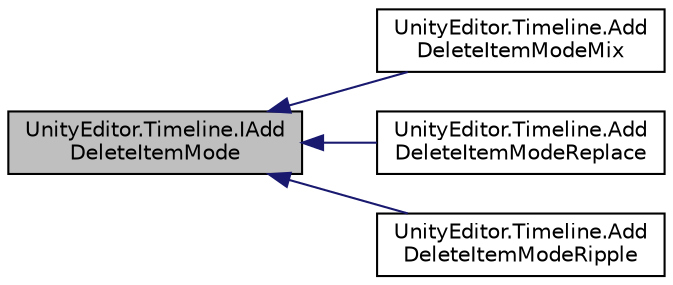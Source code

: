 digraph "UnityEditor.Timeline.IAddDeleteItemMode"
{
 // LATEX_PDF_SIZE
  edge [fontname="Helvetica",fontsize="10",labelfontname="Helvetica",labelfontsize="10"];
  node [fontname="Helvetica",fontsize="10",shape=record];
  rankdir="LR";
  Node1 [label="UnityEditor.Timeline.IAdd\lDeleteItemMode",height=0.2,width=0.4,color="black", fillcolor="grey75", style="filled", fontcolor="black",tooltip=" "];
  Node1 -> Node2 [dir="back",color="midnightblue",fontsize="10",style="solid",fontname="Helvetica"];
  Node2 [label="UnityEditor.Timeline.Add\lDeleteItemModeMix",height=0.2,width=0.4,color="black", fillcolor="white", style="filled",URL="$class_unity_editor_1_1_timeline_1_1_add_delete_item_mode_mix.html",tooltip=" "];
  Node1 -> Node3 [dir="back",color="midnightblue",fontsize="10",style="solid",fontname="Helvetica"];
  Node3 [label="UnityEditor.Timeline.Add\lDeleteItemModeReplace",height=0.2,width=0.4,color="black", fillcolor="white", style="filled",URL="$class_unity_editor_1_1_timeline_1_1_add_delete_item_mode_replace.html",tooltip=" "];
  Node1 -> Node4 [dir="back",color="midnightblue",fontsize="10",style="solid",fontname="Helvetica"];
  Node4 [label="UnityEditor.Timeline.Add\lDeleteItemModeRipple",height=0.2,width=0.4,color="black", fillcolor="white", style="filled",URL="$class_unity_editor_1_1_timeline_1_1_add_delete_item_mode_ripple.html",tooltip=" "];
}
